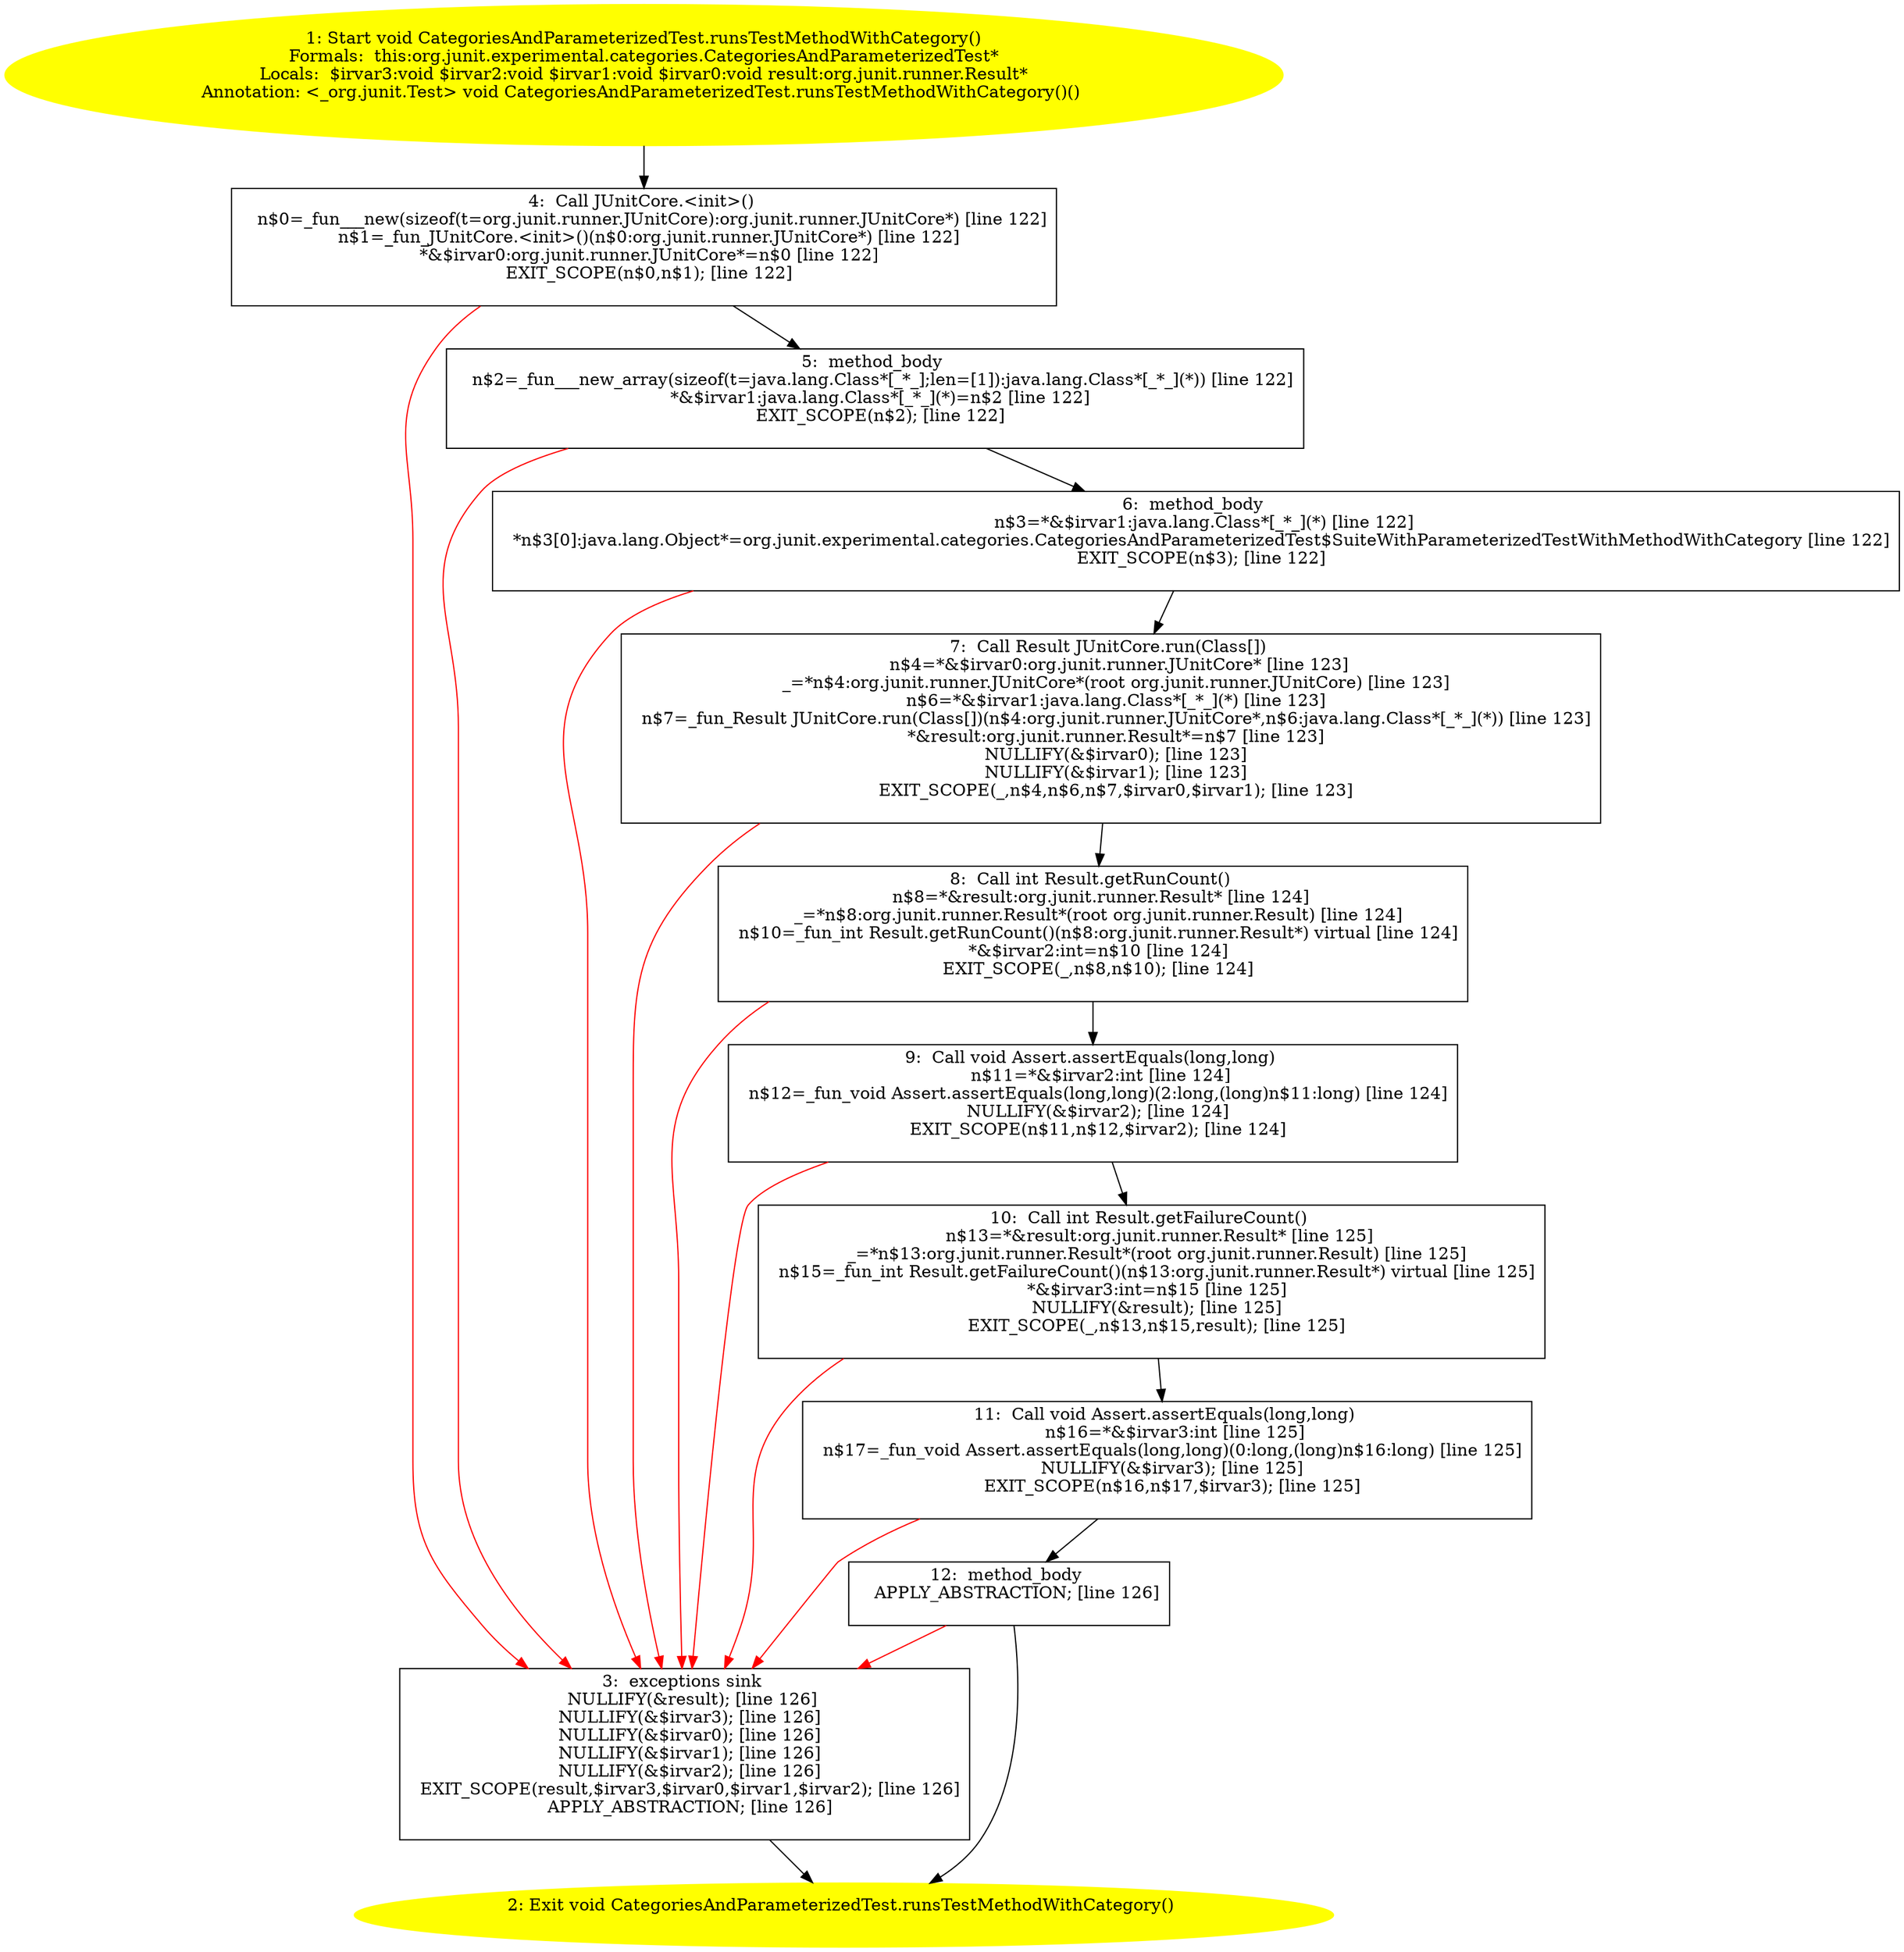 /* @generated */
digraph cfg {
"org.junit.experimental.categories.CategoriesAndParameterizedTest.runsTestMethodWithCategory():void.61965d70d7885a0f9187d3b69b74872d_1" [label="1: Start void CategoriesAndParameterizedTest.runsTestMethodWithCategory()\nFormals:  this:org.junit.experimental.categories.CategoriesAndParameterizedTest*\nLocals:  $irvar3:void $irvar2:void $irvar1:void $irvar0:void result:org.junit.runner.Result*\nAnnotation: <_org.junit.Test> void CategoriesAndParameterizedTest.runsTestMethodWithCategory()() \n  " color=yellow style=filled]
	

	 "org.junit.experimental.categories.CategoriesAndParameterizedTest.runsTestMethodWithCategory():void.61965d70d7885a0f9187d3b69b74872d_1" -> "org.junit.experimental.categories.CategoriesAndParameterizedTest.runsTestMethodWithCategory():void.61965d70d7885a0f9187d3b69b74872d_4" ;
"org.junit.experimental.categories.CategoriesAndParameterizedTest.runsTestMethodWithCategory():void.61965d70d7885a0f9187d3b69b74872d_2" [label="2: Exit void CategoriesAndParameterizedTest.runsTestMethodWithCategory() \n  " color=yellow style=filled]
	

"org.junit.experimental.categories.CategoriesAndParameterizedTest.runsTestMethodWithCategory():void.61965d70d7885a0f9187d3b69b74872d_3" [label="3:  exceptions sink \n   NULLIFY(&result); [line 126]\n  NULLIFY(&$irvar3); [line 126]\n  NULLIFY(&$irvar0); [line 126]\n  NULLIFY(&$irvar1); [line 126]\n  NULLIFY(&$irvar2); [line 126]\n  EXIT_SCOPE(result,$irvar3,$irvar0,$irvar1,$irvar2); [line 126]\n  APPLY_ABSTRACTION; [line 126]\n " shape="box"]
	

	 "org.junit.experimental.categories.CategoriesAndParameterizedTest.runsTestMethodWithCategory():void.61965d70d7885a0f9187d3b69b74872d_3" -> "org.junit.experimental.categories.CategoriesAndParameterizedTest.runsTestMethodWithCategory():void.61965d70d7885a0f9187d3b69b74872d_2" ;
"org.junit.experimental.categories.CategoriesAndParameterizedTest.runsTestMethodWithCategory():void.61965d70d7885a0f9187d3b69b74872d_4" [label="4:  Call JUnitCore.<init>() \n   n$0=_fun___new(sizeof(t=org.junit.runner.JUnitCore):org.junit.runner.JUnitCore*) [line 122]\n  n$1=_fun_JUnitCore.<init>()(n$0:org.junit.runner.JUnitCore*) [line 122]\n  *&$irvar0:org.junit.runner.JUnitCore*=n$0 [line 122]\n  EXIT_SCOPE(n$0,n$1); [line 122]\n " shape="box"]
	

	 "org.junit.experimental.categories.CategoriesAndParameterizedTest.runsTestMethodWithCategory():void.61965d70d7885a0f9187d3b69b74872d_4" -> "org.junit.experimental.categories.CategoriesAndParameterizedTest.runsTestMethodWithCategory():void.61965d70d7885a0f9187d3b69b74872d_5" ;
	 "org.junit.experimental.categories.CategoriesAndParameterizedTest.runsTestMethodWithCategory():void.61965d70d7885a0f9187d3b69b74872d_4" -> "org.junit.experimental.categories.CategoriesAndParameterizedTest.runsTestMethodWithCategory():void.61965d70d7885a0f9187d3b69b74872d_3" [color="red" ];
"org.junit.experimental.categories.CategoriesAndParameterizedTest.runsTestMethodWithCategory():void.61965d70d7885a0f9187d3b69b74872d_5" [label="5:  method_body \n   n$2=_fun___new_array(sizeof(t=java.lang.Class*[_*_];len=[1]):java.lang.Class*[_*_](*)) [line 122]\n  *&$irvar1:java.lang.Class*[_*_](*)=n$2 [line 122]\n  EXIT_SCOPE(n$2); [line 122]\n " shape="box"]
	

	 "org.junit.experimental.categories.CategoriesAndParameterizedTest.runsTestMethodWithCategory():void.61965d70d7885a0f9187d3b69b74872d_5" -> "org.junit.experimental.categories.CategoriesAndParameterizedTest.runsTestMethodWithCategory():void.61965d70d7885a0f9187d3b69b74872d_6" ;
	 "org.junit.experimental.categories.CategoriesAndParameterizedTest.runsTestMethodWithCategory():void.61965d70d7885a0f9187d3b69b74872d_5" -> "org.junit.experimental.categories.CategoriesAndParameterizedTest.runsTestMethodWithCategory():void.61965d70d7885a0f9187d3b69b74872d_3" [color="red" ];
"org.junit.experimental.categories.CategoriesAndParameterizedTest.runsTestMethodWithCategory():void.61965d70d7885a0f9187d3b69b74872d_6" [label="6:  method_body \n   n$3=*&$irvar1:java.lang.Class*[_*_](*) [line 122]\n  *n$3[0]:java.lang.Object*=org.junit.experimental.categories.CategoriesAndParameterizedTest$SuiteWithParameterizedTestWithMethodWithCategory [line 122]\n  EXIT_SCOPE(n$3); [line 122]\n " shape="box"]
	

	 "org.junit.experimental.categories.CategoriesAndParameterizedTest.runsTestMethodWithCategory():void.61965d70d7885a0f9187d3b69b74872d_6" -> "org.junit.experimental.categories.CategoriesAndParameterizedTest.runsTestMethodWithCategory():void.61965d70d7885a0f9187d3b69b74872d_7" ;
	 "org.junit.experimental.categories.CategoriesAndParameterizedTest.runsTestMethodWithCategory():void.61965d70d7885a0f9187d3b69b74872d_6" -> "org.junit.experimental.categories.CategoriesAndParameterizedTest.runsTestMethodWithCategory():void.61965d70d7885a0f9187d3b69b74872d_3" [color="red" ];
"org.junit.experimental.categories.CategoriesAndParameterizedTest.runsTestMethodWithCategory():void.61965d70d7885a0f9187d3b69b74872d_7" [label="7:  Call Result JUnitCore.run(Class[]) \n   n$4=*&$irvar0:org.junit.runner.JUnitCore* [line 123]\n  _=*n$4:org.junit.runner.JUnitCore*(root org.junit.runner.JUnitCore) [line 123]\n  n$6=*&$irvar1:java.lang.Class*[_*_](*) [line 123]\n  n$7=_fun_Result JUnitCore.run(Class[])(n$4:org.junit.runner.JUnitCore*,n$6:java.lang.Class*[_*_](*)) [line 123]\n  *&result:org.junit.runner.Result*=n$7 [line 123]\n  NULLIFY(&$irvar0); [line 123]\n  NULLIFY(&$irvar1); [line 123]\n  EXIT_SCOPE(_,n$4,n$6,n$7,$irvar0,$irvar1); [line 123]\n " shape="box"]
	

	 "org.junit.experimental.categories.CategoriesAndParameterizedTest.runsTestMethodWithCategory():void.61965d70d7885a0f9187d3b69b74872d_7" -> "org.junit.experimental.categories.CategoriesAndParameterizedTest.runsTestMethodWithCategory():void.61965d70d7885a0f9187d3b69b74872d_8" ;
	 "org.junit.experimental.categories.CategoriesAndParameterizedTest.runsTestMethodWithCategory():void.61965d70d7885a0f9187d3b69b74872d_7" -> "org.junit.experimental.categories.CategoriesAndParameterizedTest.runsTestMethodWithCategory():void.61965d70d7885a0f9187d3b69b74872d_3" [color="red" ];
"org.junit.experimental.categories.CategoriesAndParameterizedTest.runsTestMethodWithCategory():void.61965d70d7885a0f9187d3b69b74872d_8" [label="8:  Call int Result.getRunCount() \n   n$8=*&result:org.junit.runner.Result* [line 124]\n  _=*n$8:org.junit.runner.Result*(root org.junit.runner.Result) [line 124]\n  n$10=_fun_int Result.getRunCount()(n$8:org.junit.runner.Result*) virtual [line 124]\n  *&$irvar2:int=n$10 [line 124]\n  EXIT_SCOPE(_,n$8,n$10); [line 124]\n " shape="box"]
	

	 "org.junit.experimental.categories.CategoriesAndParameterizedTest.runsTestMethodWithCategory():void.61965d70d7885a0f9187d3b69b74872d_8" -> "org.junit.experimental.categories.CategoriesAndParameterizedTest.runsTestMethodWithCategory():void.61965d70d7885a0f9187d3b69b74872d_9" ;
	 "org.junit.experimental.categories.CategoriesAndParameterizedTest.runsTestMethodWithCategory():void.61965d70d7885a0f9187d3b69b74872d_8" -> "org.junit.experimental.categories.CategoriesAndParameterizedTest.runsTestMethodWithCategory():void.61965d70d7885a0f9187d3b69b74872d_3" [color="red" ];
"org.junit.experimental.categories.CategoriesAndParameterizedTest.runsTestMethodWithCategory():void.61965d70d7885a0f9187d3b69b74872d_9" [label="9:  Call void Assert.assertEquals(long,long) \n   n$11=*&$irvar2:int [line 124]\n  n$12=_fun_void Assert.assertEquals(long,long)(2:long,(long)n$11:long) [line 124]\n  NULLIFY(&$irvar2); [line 124]\n  EXIT_SCOPE(n$11,n$12,$irvar2); [line 124]\n " shape="box"]
	

	 "org.junit.experimental.categories.CategoriesAndParameterizedTest.runsTestMethodWithCategory():void.61965d70d7885a0f9187d3b69b74872d_9" -> "org.junit.experimental.categories.CategoriesAndParameterizedTest.runsTestMethodWithCategory():void.61965d70d7885a0f9187d3b69b74872d_10" ;
	 "org.junit.experimental.categories.CategoriesAndParameterizedTest.runsTestMethodWithCategory():void.61965d70d7885a0f9187d3b69b74872d_9" -> "org.junit.experimental.categories.CategoriesAndParameterizedTest.runsTestMethodWithCategory():void.61965d70d7885a0f9187d3b69b74872d_3" [color="red" ];
"org.junit.experimental.categories.CategoriesAndParameterizedTest.runsTestMethodWithCategory():void.61965d70d7885a0f9187d3b69b74872d_10" [label="10:  Call int Result.getFailureCount() \n   n$13=*&result:org.junit.runner.Result* [line 125]\n  _=*n$13:org.junit.runner.Result*(root org.junit.runner.Result) [line 125]\n  n$15=_fun_int Result.getFailureCount()(n$13:org.junit.runner.Result*) virtual [line 125]\n  *&$irvar3:int=n$15 [line 125]\n  NULLIFY(&result); [line 125]\n  EXIT_SCOPE(_,n$13,n$15,result); [line 125]\n " shape="box"]
	

	 "org.junit.experimental.categories.CategoriesAndParameterizedTest.runsTestMethodWithCategory():void.61965d70d7885a0f9187d3b69b74872d_10" -> "org.junit.experimental.categories.CategoriesAndParameterizedTest.runsTestMethodWithCategory():void.61965d70d7885a0f9187d3b69b74872d_11" ;
	 "org.junit.experimental.categories.CategoriesAndParameterizedTest.runsTestMethodWithCategory():void.61965d70d7885a0f9187d3b69b74872d_10" -> "org.junit.experimental.categories.CategoriesAndParameterizedTest.runsTestMethodWithCategory():void.61965d70d7885a0f9187d3b69b74872d_3" [color="red" ];
"org.junit.experimental.categories.CategoriesAndParameterizedTest.runsTestMethodWithCategory():void.61965d70d7885a0f9187d3b69b74872d_11" [label="11:  Call void Assert.assertEquals(long,long) \n   n$16=*&$irvar3:int [line 125]\n  n$17=_fun_void Assert.assertEquals(long,long)(0:long,(long)n$16:long) [line 125]\n  NULLIFY(&$irvar3); [line 125]\n  EXIT_SCOPE(n$16,n$17,$irvar3); [line 125]\n " shape="box"]
	

	 "org.junit.experimental.categories.CategoriesAndParameterizedTest.runsTestMethodWithCategory():void.61965d70d7885a0f9187d3b69b74872d_11" -> "org.junit.experimental.categories.CategoriesAndParameterizedTest.runsTestMethodWithCategory():void.61965d70d7885a0f9187d3b69b74872d_12" ;
	 "org.junit.experimental.categories.CategoriesAndParameterizedTest.runsTestMethodWithCategory():void.61965d70d7885a0f9187d3b69b74872d_11" -> "org.junit.experimental.categories.CategoriesAndParameterizedTest.runsTestMethodWithCategory():void.61965d70d7885a0f9187d3b69b74872d_3" [color="red" ];
"org.junit.experimental.categories.CategoriesAndParameterizedTest.runsTestMethodWithCategory():void.61965d70d7885a0f9187d3b69b74872d_12" [label="12:  method_body \n   APPLY_ABSTRACTION; [line 126]\n " shape="box"]
	

	 "org.junit.experimental.categories.CategoriesAndParameterizedTest.runsTestMethodWithCategory():void.61965d70d7885a0f9187d3b69b74872d_12" -> "org.junit.experimental.categories.CategoriesAndParameterizedTest.runsTestMethodWithCategory():void.61965d70d7885a0f9187d3b69b74872d_2" ;
	 "org.junit.experimental.categories.CategoriesAndParameterizedTest.runsTestMethodWithCategory():void.61965d70d7885a0f9187d3b69b74872d_12" -> "org.junit.experimental.categories.CategoriesAndParameterizedTest.runsTestMethodWithCategory():void.61965d70d7885a0f9187d3b69b74872d_3" [color="red" ];
}
